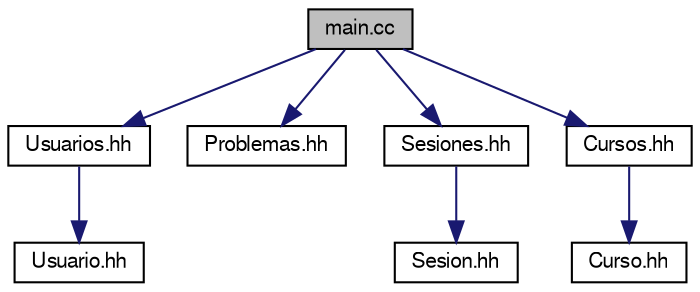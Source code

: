 digraph "main.cc"
{
 // LATEX_PDF_SIZE
  edge [fontname="FreeSans",fontsize="10",labelfontname="FreeSans",labelfontsize="10"];
  node [fontname="FreeSans",fontsize="10",shape=record];
  Node1 [label="main.cc",height=0.2,width=0.4,color="black", fillcolor="grey75", style="filled", fontcolor="black",tooltip=" "];
  Node1 -> Node2 [color="midnightblue",fontsize="10",style="solid",fontname="FreeSans"];
  Node2 [label="Usuarios.hh",height=0.2,width=0.4,color="black", fillcolor="white", style="filled",URL="$_usuarios_8hh.html",tooltip="Especificación de la clase Usuarios."];
  Node2 -> Node3 [color="midnightblue",fontsize="10",style="solid",fontname="FreeSans"];
  Node3 [label="Usuario.hh",height=0.2,width=0.4,color="black", fillcolor="white", style="filled",URL="$_usuario_8hh.html",tooltip="Especificación de la clase Usuario."];
  Node1 -> Node4 [color="midnightblue",fontsize="10",style="solid",fontname="FreeSans"];
  Node4 [label="Problemas.hh",height=0.2,width=0.4,color="black", fillcolor="white", style="filled",URL="$_problemas_8hh.html",tooltip="Especificación de la clase Problemas."];
  Node1 -> Node5 [color="midnightblue",fontsize="10",style="solid",fontname="FreeSans"];
  Node5 [label="Sesiones.hh",height=0.2,width=0.4,color="black", fillcolor="white", style="filled",URL="$_sesiones_8hh.html",tooltip="Especificación de la clase Sesiones."];
  Node5 -> Node6 [color="midnightblue",fontsize="10",style="solid",fontname="FreeSans"];
  Node6 [label="Sesion.hh",height=0.2,width=0.4,color="black", fillcolor="white", style="filled",URL="$_sesion_8hh.html",tooltip="Especificación de la clase Sesion."];
  Node1 -> Node7 [color="midnightblue",fontsize="10",style="solid",fontname="FreeSans"];
  Node7 [label="Cursos.hh",height=0.2,width=0.4,color="black", fillcolor="white", style="filled",URL="$_cursos_8hh.html",tooltip="Especificación de la clase Cursos."];
  Node7 -> Node8 [color="midnightblue",fontsize="10",style="solid",fontname="FreeSans"];
  Node8 [label="Curso.hh",height=0.2,width=0.4,color="black", fillcolor="white", style="filled",URL="$_curso_8hh.html",tooltip="Especificación de la clase Curso."];
}

